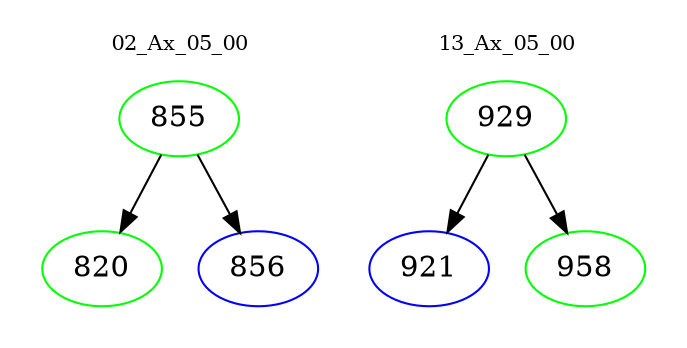 digraph{
subgraph cluster_0 {
color = white
label = "02_Ax_05_00";
fontsize=10;
T0_855 [label="855", color="green"]
T0_855 -> T0_820 [color="black"]
T0_820 [label="820", color="green"]
T0_855 -> T0_856 [color="black"]
T0_856 [label="856", color="blue"]
}
subgraph cluster_1 {
color = white
label = "13_Ax_05_00";
fontsize=10;
T1_929 [label="929", color="green"]
T1_929 -> T1_921 [color="black"]
T1_921 [label="921", color="blue"]
T1_929 -> T1_958 [color="black"]
T1_958 [label="958", color="green"]
}
}
